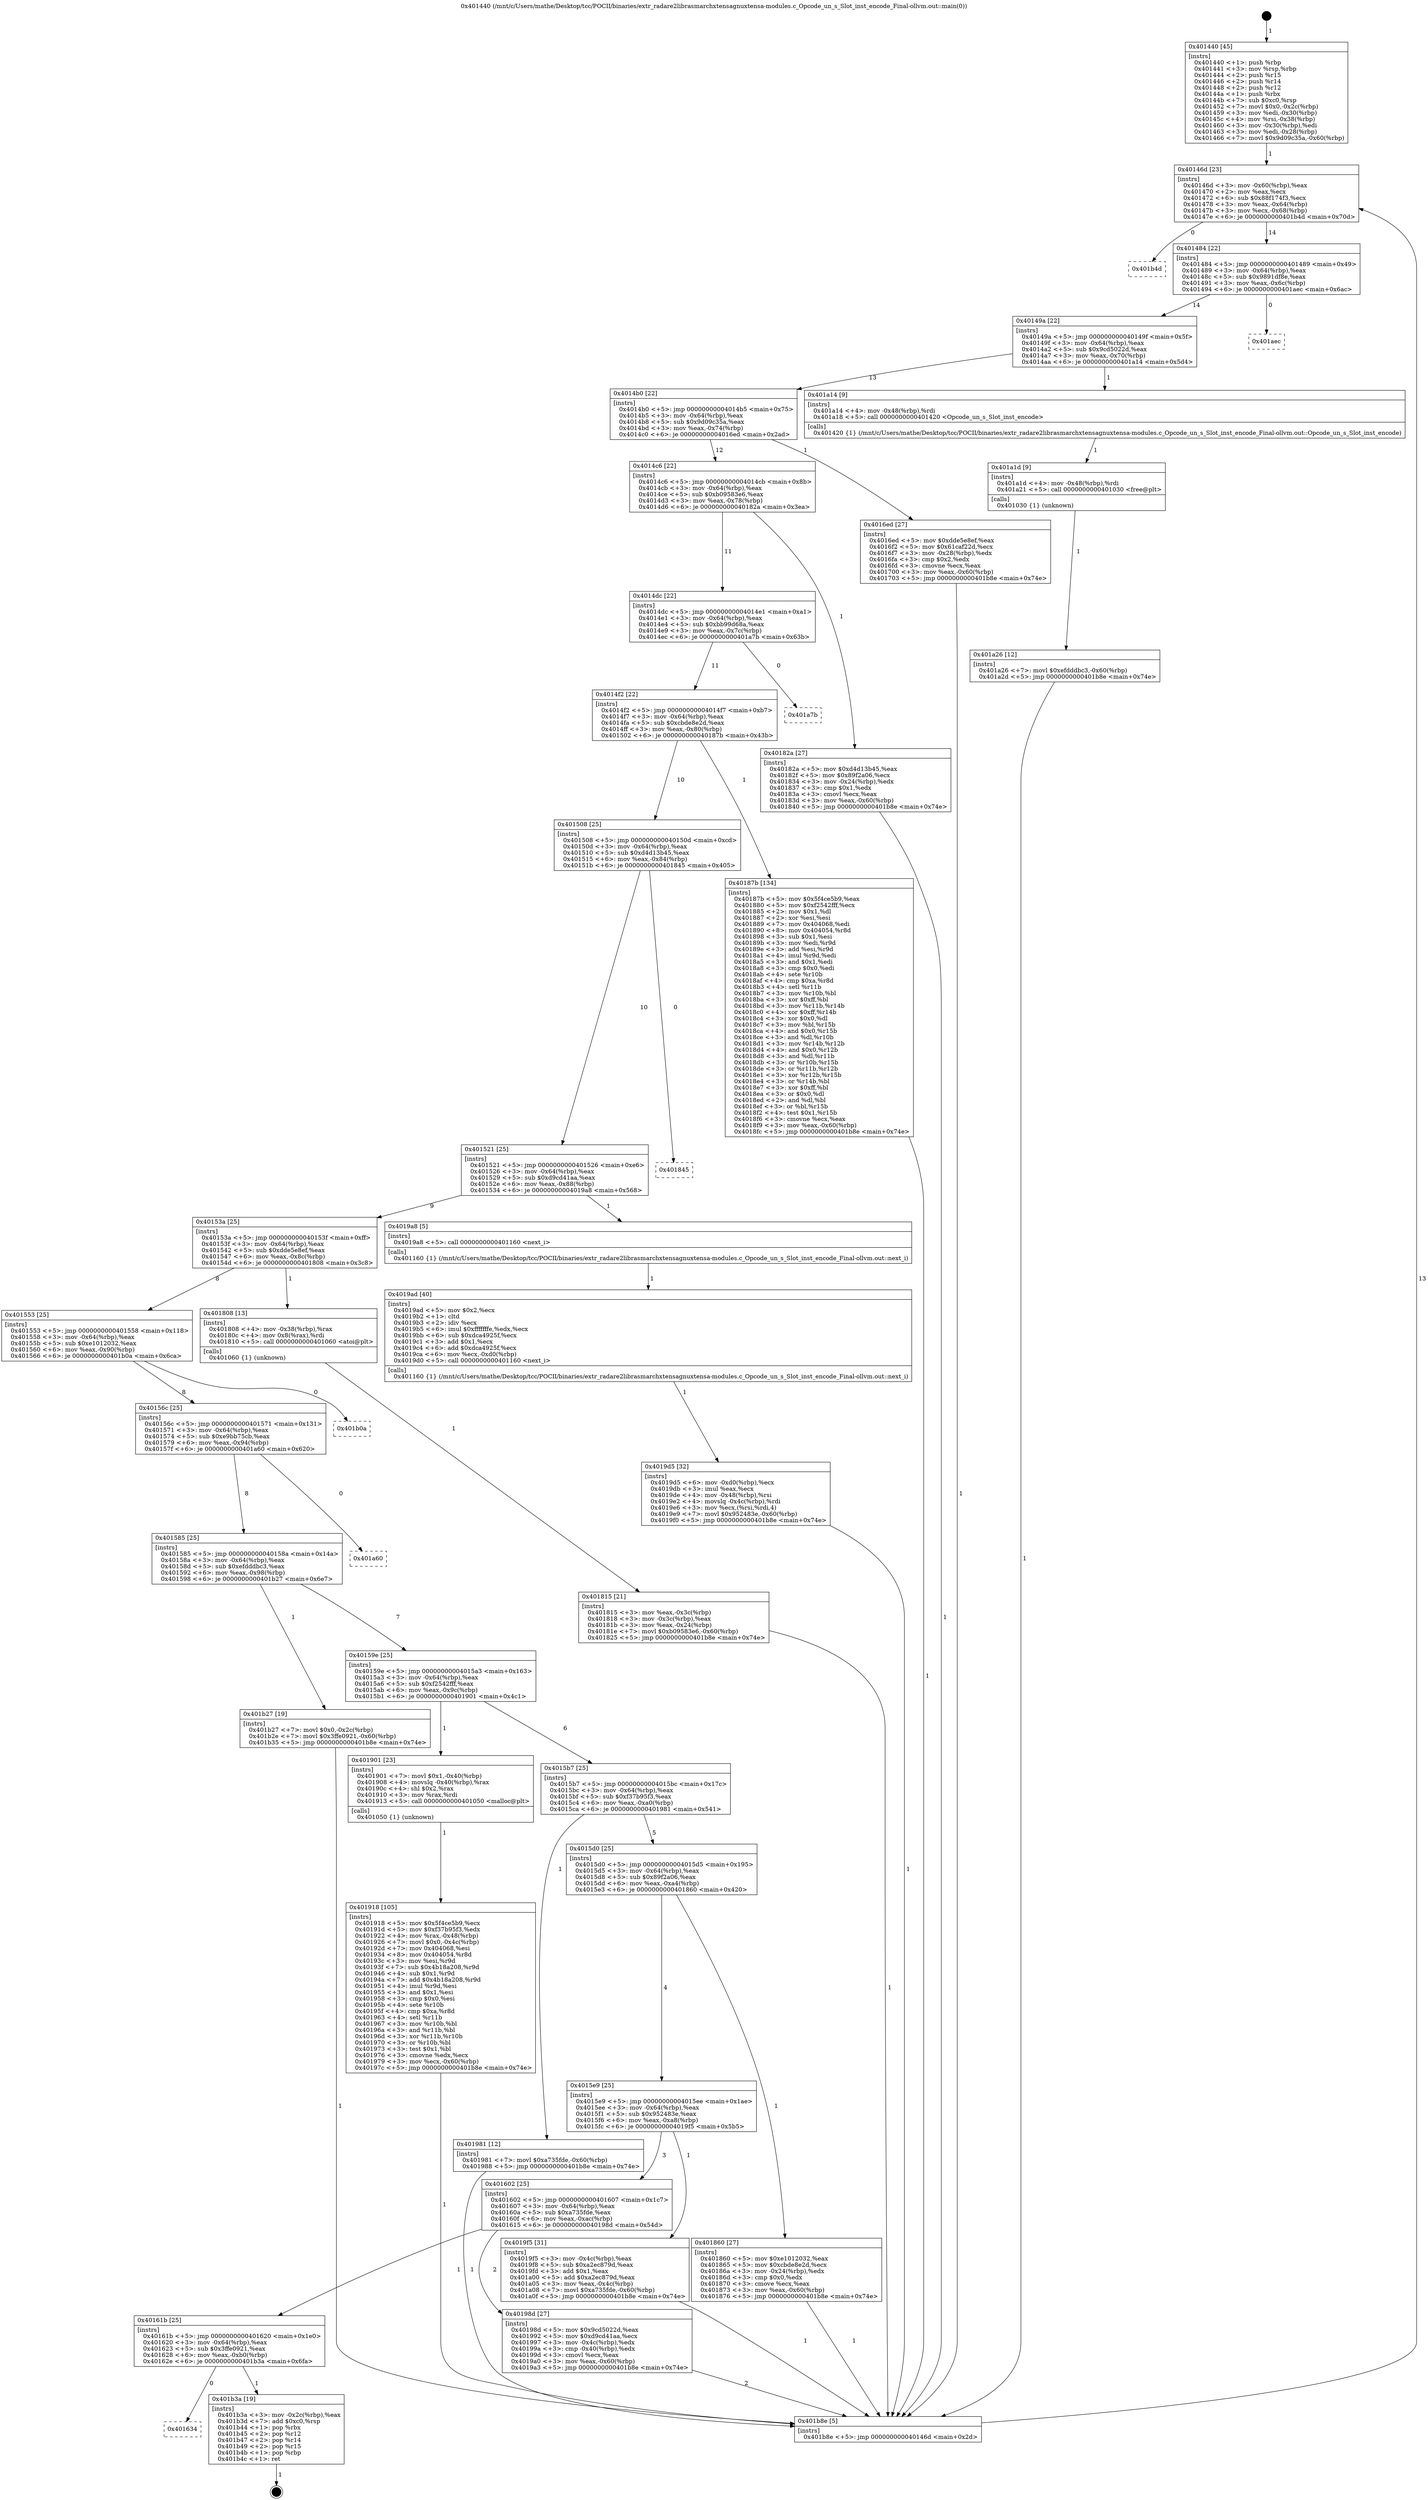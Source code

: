 digraph "0x401440" {
  label = "0x401440 (/mnt/c/Users/mathe/Desktop/tcc/POCII/binaries/extr_radare2librasmarchxtensagnuxtensa-modules.c_Opcode_un_s_Slot_inst_encode_Final-ollvm.out::main(0))"
  labelloc = "t"
  node[shape=record]

  Entry [label="",width=0.3,height=0.3,shape=circle,fillcolor=black,style=filled]
  "0x40146d" [label="{
     0x40146d [23]\l
     | [instrs]\l
     &nbsp;&nbsp;0x40146d \<+3\>: mov -0x60(%rbp),%eax\l
     &nbsp;&nbsp;0x401470 \<+2\>: mov %eax,%ecx\l
     &nbsp;&nbsp;0x401472 \<+6\>: sub $0x88f174f3,%ecx\l
     &nbsp;&nbsp;0x401478 \<+3\>: mov %eax,-0x64(%rbp)\l
     &nbsp;&nbsp;0x40147b \<+3\>: mov %ecx,-0x68(%rbp)\l
     &nbsp;&nbsp;0x40147e \<+6\>: je 0000000000401b4d \<main+0x70d\>\l
  }"]
  "0x401b4d" [label="{
     0x401b4d\l
  }", style=dashed]
  "0x401484" [label="{
     0x401484 [22]\l
     | [instrs]\l
     &nbsp;&nbsp;0x401484 \<+5\>: jmp 0000000000401489 \<main+0x49\>\l
     &nbsp;&nbsp;0x401489 \<+3\>: mov -0x64(%rbp),%eax\l
     &nbsp;&nbsp;0x40148c \<+5\>: sub $0x9891df8e,%eax\l
     &nbsp;&nbsp;0x401491 \<+3\>: mov %eax,-0x6c(%rbp)\l
     &nbsp;&nbsp;0x401494 \<+6\>: je 0000000000401aec \<main+0x6ac\>\l
  }"]
  Exit [label="",width=0.3,height=0.3,shape=circle,fillcolor=black,style=filled,peripheries=2]
  "0x401aec" [label="{
     0x401aec\l
  }", style=dashed]
  "0x40149a" [label="{
     0x40149a [22]\l
     | [instrs]\l
     &nbsp;&nbsp;0x40149a \<+5\>: jmp 000000000040149f \<main+0x5f\>\l
     &nbsp;&nbsp;0x40149f \<+3\>: mov -0x64(%rbp),%eax\l
     &nbsp;&nbsp;0x4014a2 \<+5\>: sub $0x9cd5022d,%eax\l
     &nbsp;&nbsp;0x4014a7 \<+3\>: mov %eax,-0x70(%rbp)\l
     &nbsp;&nbsp;0x4014aa \<+6\>: je 0000000000401a14 \<main+0x5d4\>\l
  }"]
  "0x401634" [label="{
     0x401634\l
  }", style=dashed]
  "0x401a14" [label="{
     0x401a14 [9]\l
     | [instrs]\l
     &nbsp;&nbsp;0x401a14 \<+4\>: mov -0x48(%rbp),%rdi\l
     &nbsp;&nbsp;0x401a18 \<+5\>: call 0000000000401420 \<Opcode_un_s_Slot_inst_encode\>\l
     | [calls]\l
     &nbsp;&nbsp;0x401420 \{1\} (/mnt/c/Users/mathe/Desktop/tcc/POCII/binaries/extr_radare2librasmarchxtensagnuxtensa-modules.c_Opcode_un_s_Slot_inst_encode_Final-ollvm.out::Opcode_un_s_Slot_inst_encode)\l
  }"]
  "0x4014b0" [label="{
     0x4014b0 [22]\l
     | [instrs]\l
     &nbsp;&nbsp;0x4014b0 \<+5\>: jmp 00000000004014b5 \<main+0x75\>\l
     &nbsp;&nbsp;0x4014b5 \<+3\>: mov -0x64(%rbp),%eax\l
     &nbsp;&nbsp;0x4014b8 \<+5\>: sub $0x9d09c35a,%eax\l
     &nbsp;&nbsp;0x4014bd \<+3\>: mov %eax,-0x74(%rbp)\l
     &nbsp;&nbsp;0x4014c0 \<+6\>: je 00000000004016ed \<main+0x2ad\>\l
  }"]
  "0x401b3a" [label="{
     0x401b3a [19]\l
     | [instrs]\l
     &nbsp;&nbsp;0x401b3a \<+3\>: mov -0x2c(%rbp),%eax\l
     &nbsp;&nbsp;0x401b3d \<+7\>: add $0xc0,%rsp\l
     &nbsp;&nbsp;0x401b44 \<+1\>: pop %rbx\l
     &nbsp;&nbsp;0x401b45 \<+2\>: pop %r12\l
     &nbsp;&nbsp;0x401b47 \<+2\>: pop %r14\l
     &nbsp;&nbsp;0x401b49 \<+2\>: pop %r15\l
     &nbsp;&nbsp;0x401b4b \<+1\>: pop %rbp\l
     &nbsp;&nbsp;0x401b4c \<+1\>: ret\l
  }"]
  "0x4016ed" [label="{
     0x4016ed [27]\l
     | [instrs]\l
     &nbsp;&nbsp;0x4016ed \<+5\>: mov $0xdde5e8ef,%eax\l
     &nbsp;&nbsp;0x4016f2 \<+5\>: mov $0x61caf22d,%ecx\l
     &nbsp;&nbsp;0x4016f7 \<+3\>: mov -0x28(%rbp),%edx\l
     &nbsp;&nbsp;0x4016fa \<+3\>: cmp $0x2,%edx\l
     &nbsp;&nbsp;0x4016fd \<+3\>: cmovne %ecx,%eax\l
     &nbsp;&nbsp;0x401700 \<+3\>: mov %eax,-0x60(%rbp)\l
     &nbsp;&nbsp;0x401703 \<+5\>: jmp 0000000000401b8e \<main+0x74e\>\l
  }"]
  "0x4014c6" [label="{
     0x4014c6 [22]\l
     | [instrs]\l
     &nbsp;&nbsp;0x4014c6 \<+5\>: jmp 00000000004014cb \<main+0x8b\>\l
     &nbsp;&nbsp;0x4014cb \<+3\>: mov -0x64(%rbp),%eax\l
     &nbsp;&nbsp;0x4014ce \<+5\>: sub $0xb09583e6,%eax\l
     &nbsp;&nbsp;0x4014d3 \<+3\>: mov %eax,-0x78(%rbp)\l
     &nbsp;&nbsp;0x4014d6 \<+6\>: je 000000000040182a \<main+0x3ea\>\l
  }"]
  "0x401b8e" [label="{
     0x401b8e [5]\l
     | [instrs]\l
     &nbsp;&nbsp;0x401b8e \<+5\>: jmp 000000000040146d \<main+0x2d\>\l
  }"]
  "0x401440" [label="{
     0x401440 [45]\l
     | [instrs]\l
     &nbsp;&nbsp;0x401440 \<+1\>: push %rbp\l
     &nbsp;&nbsp;0x401441 \<+3\>: mov %rsp,%rbp\l
     &nbsp;&nbsp;0x401444 \<+2\>: push %r15\l
     &nbsp;&nbsp;0x401446 \<+2\>: push %r14\l
     &nbsp;&nbsp;0x401448 \<+2\>: push %r12\l
     &nbsp;&nbsp;0x40144a \<+1\>: push %rbx\l
     &nbsp;&nbsp;0x40144b \<+7\>: sub $0xc0,%rsp\l
     &nbsp;&nbsp;0x401452 \<+7\>: movl $0x0,-0x2c(%rbp)\l
     &nbsp;&nbsp;0x401459 \<+3\>: mov %edi,-0x30(%rbp)\l
     &nbsp;&nbsp;0x40145c \<+4\>: mov %rsi,-0x38(%rbp)\l
     &nbsp;&nbsp;0x401460 \<+3\>: mov -0x30(%rbp),%edi\l
     &nbsp;&nbsp;0x401463 \<+3\>: mov %edi,-0x28(%rbp)\l
     &nbsp;&nbsp;0x401466 \<+7\>: movl $0x9d09c35a,-0x60(%rbp)\l
  }"]
  "0x401a26" [label="{
     0x401a26 [12]\l
     | [instrs]\l
     &nbsp;&nbsp;0x401a26 \<+7\>: movl $0xefdddbc3,-0x60(%rbp)\l
     &nbsp;&nbsp;0x401a2d \<+5\>: jmp 0000000000401b8e \<main+0x74e\>\l
  }"]
  "0x40182a" [label="{
     0x40182a [27]\l
     | [instrs]\l
     &nbsp;&nbsp;0x40182a \<+5\>: mov $0xd4d13b45,%eax\l
     &nbsp;&nbsp;0x40182f \<+5\>: mov $0x89f2a06,%ecx\l
     &nbsp;&nbsp;0x401834 \<+3\>: mov -0x24(%rbp),%edx\l
     &nbsp;&nbsp;0x401837 \<+3\>: cmp $0x1,%edx\l
     &nbsp;&nbsp;0x40183a \<+3\>: cmovl %ecx,%eax\l
     &nbsp;&nbsp;0x40183d \<+3\>: mov %eax,-0x60(%rbp)\l
     &nbsp;&nbsp;0x401840 \<+5\>: jmp 0000000000401b8e \<main+0x74e\>\l
  }"]
  "0x4014dc" [label="{
     0x4014dc [22]\l
     | [instrs]\l
     &nbsp;&nbsp;0x4014dc \<+5\>: jmp 00000000004014e1 \<main+0xa1\>\l
     &nbsp;&nbsp;0x4014e1 \<+3\>: mov -0x64(%rbp),%eax\l
     &nbsp;&nbsp;0x4014e4 \<+5\>: sub $0xbb99d68a,%eax\l
     &nbsp;&nbsp;0x4014e9 \<+3\>: mov %eax,-0x7c(%rbp)\l
     &nbsp;&nbsp;0x4014ec \<+6\>: je 0000000000401a7b \<main+0x63b\>\l
  }"]
  "0x401a1d" [label="{
     0x401a1d [9]\l
     | [instrs]\l
     &nbsp;&nbsp;0x401a1d \<+4\>: mov -0x48(%rbp),%rdi\l
     &nbsp;&nbsp;0x401a21 \<+5\>: call 0000000000401030 \<free@plt\>\l
     | [calls]\l
     &nbsp;&nbsp;0x401030 \{1\} (unknown)\l
  }"]
  "0x401a7b" [label="{
     0x401a7b\l
  }", style=dashed]
  "0x4014f2" [label="{
     0x4014f2 [22]\l
     | [instrs]\l
     &nbsp;&nbsp;0x4014f2 \<+5\>: jmp 00000000004014f7 \<main+0xb7\>\l
     &nbsp;&nbsp;0x4014f7 \<+3\>: mov -0x64(%rbp),%eax\l
     &nbsp;&nbsp;0x4014fa \<+5\>: sub $0xcbde8e2d,%eax\l
     &nbsp;&nbsp;0x4014ff \<+3\>: mov %eax,-0x80(%rbp)\l
     &nbsp;&nbsp;0x401502 \<+6\>: je 000000000040187b \<main+0x43b\>\l
  }"]
  "0x4019d5" [label="{
     0x4019d5 [32]\l
     | [instrs]\l
     &nbsp;&nbsp;0x4019d5 \<+6\>: mov -0xd0(%rbp),%ecx\l
     &nbsp;&nbsp;0x4019db \<+3\>: imul %eax,%ecx\l
     &nbsp;&nbsp;0x4019de \<+4\>: mov -0x48(%rbp),%rsi\l
     &nbsp;&nbsp;0x4019e2 \<+4\>: movslq -0x4c(%rbp),%rdi\l
     &nbsp;&nbsp;0x4019e6 \<+3\>: mov %ecx,(%rsi,%rdi,4)\l
     &nbsp;&nbsp;0x4019e9 \<+7\>: movl $0x952483e,-0x60(%rbp)\l
     &nbsp;&nbsp;0x4019f0 \<+5\>: jmp 0000000000401b8e \<main+0x74e\>\l
  }"]
  "0x40187b" [label="{
     0x40187b [134]\l
     | [instrs]\l
     &nbsp;&nbsp;0x40187b \<+5\>: mov $0x5f4ce5b9,%eax\l
     &nbsp;&nbsp;0x401880 \<+5\>: mov $0xf2542fff,%ecx\l
     &nbsp;&nbsp;0x401885 \<+2\>: mov $0x1,%dl\l
     &nbsp;&nbsp;0x401887 \<+2\>: xor %esi,%esi\l
     &nbsp;&nbsp;0x401889 \<+7\>: mov 0x404068,%edi\l
     &nbsp;&nbsp;0x401890 \<+8\>: mov 0x404054,%r8d\l
     &nbsp;&nbsp;0x401898 \<+3\>: sub $0x1,%esi\l
     &nbsp;&nbsp;0x40189b \<+3\>: mov %edi,%r9d\l
     &nbsp;&nbsp;0x40189e \<+3\>: add %esi,%r9d\l
     &nbsp;&nbsp;0x4018a1 \<+4\>: imul %r9d,%edi\l
     &nbsp;&nbsp;0x4018a5 \<+3\>: and $0x1,%edi\l
     &nbsp;&nbsp;0x4018a8 \<+3\>: cmp $0x0,%edi\l
     &nbsp;&nbsp;0x4018ab \<+4\>: sete %r10b\l
     &nbsp;&nbsp;0x4018af \<+4\>: cmp $0xa,%r8d\l
     &nbsp;&nbsp;0x4018b3 \<+4\>: setl %r11b\l
     &nbsp;&nbsp;0x4018b7 \<+3\>: mov %r10b,%bl\l
     &nbsp;&nbsp;0x4018ba \<+3\>: xor $0xff,%bl\l
     &nbsp;&nbsp;0x4018bd \<+3\>: mov %r11b,%r14b\l
     &nbsp;&nbsp;0x4018c0 \<+4\>: xor $0xff,%r14b\l
     &nbsp;&nbsp;0x4018c4 \<+3\>: xor $0x0,%dl\l
     &nbsp;&nbsp;0x4018c7 \<+3\>: mov %bl,%r15b\l
     &nbsp;&nbsp;0x4018ca \<+4\>: and $0x0,%r15b\l
     &nbsp;&nbsp;0x4018ce \<+3\>: and %dl,%r10b\l
     &nbsp;&nbsp;0x4018d1 \<+3\>: mov %r14b,%r12b\l
     &nbsp;&nbsp;0x4018d4 \<+4\>: and $0x0,%r12b\l
     &nbsp;&nbsp;0x4018d8 \<+3\>: and %dl,%r11b\l
     &nbsp;&nbsp;0x4018db \<+3\>: or %r10b,%r15b\l
     &nbsp;&nbsp;0x4018de \<+3\>: or %r11b,%r12b\l
     &nbsp;&nbsp;0x4018e1 \<+3\>: xor %r12b,%r15b\l
     &nbsp;&nbsp;0x4018e4 \<+3\>: or %r14b,%bl\l
     &nbsp;&nbsp;0x4018e7 \<+3\>: xor $0xff,%bl\l
     &nbsp;&nbsp;0x4018ea \<+3\>: or $0x0,%dl\l
     &nbsp;&nbsp;0x4018ed \<+2\>: and %dl,%bl\l
     &nbsp;&nbsp;0x4018ef \<+3\>: or %bl,%r15b\l
     &nbsp;&nbsp;0x4018f2 \<+4\>: test $0x1,%r15b\l
     &nbsp;&nbsp;0x4018f6 \<+3\>: cmovne %ecx,%eax\l
     &nbsp;&nbsp;0x4018f9 \<+3\>: mov %eax,-0x60(%rbp)\l
     &nbsp;&nbsp;0x4018fc \<+5\>: jmp 0000000000401b8e \<main+0x74e\>\l
  }"]
  "0x401508" [label="{
     0x401508 [25]\l
     | [instrs]\l
     &nbsp;&nbsp;0x401508 \<+5\>: jmp 000000000040150d \<main+0xcd\>\l
     &nbsp;&nbsp;0x40150d \<+3\>: mov -0x64(%rbp),%eax\l
     &nbsp;&nbsp;0x401510 \<+5\>: sub $0xd4d13b45,%eax\l
     &nbsp;&nbsp;0x401515 \<+6\>: mov %eax,-0x84(%rbp)\l
     &nbsp;&nbsp;0x40151b \<+6\>: je 0000000000401845 \<main+0x405\>\l
  }"]
  "0x4019ad" [label="{
     0x4019ad [40]\l
     | [instrs]\l
     &nbsp;&nbsp;0x4019ad \<+5\>: mov $0x2,%ecx\l
     &nbsp;&nbsp;0x4019b2 \<+1\>: cltd\l
     &nbsp;&nbsp;0x4019b3 \<+2\>: idiv %ecx\l
     &nbsp;&nbsp;0x4019b5 \<+6\>: imul $0xfffffffe,%edx,%ecx\l
     &nbsp;&nbsp;0x4019bb \<+6\>: sub $0xdca4925f,%ecx\l
     &nbsp;&nbsp;0x4019c1 \<+3\>: add $0x1,%ecx\l
     &nbsp;&nbsp;0x4019c4 \<+6\>: add $0xdca4925f,%ecx\l
     &nbsp;&nbsp;0x4019ca \<+6\>: mov %ecx,-0xd0(%rbp)\l
     &nbsp;&nbsp;0x4019d0 \<+5\>: call 0000000000401160 \<next_i\>\l
     | [calls]\l
     &nbsp;&nbsp;0x401160 \{1\} (/mnt/c/Users/mathe/Desktop/tcc/POCII/binaries/extr_radare2librasmarchxtensagnuxtensa-modules.c_Opcode_un_s_Slot_inst_encode_Final-ollvm.out::next_i)\l
  }"]
  "0x401845" [label="{
     0x401845\l
  }", style=dashed]
  "0x401521" [label="{
     0x401521 [25]\l
     | [instrs]\l
     &nbsp;&nbsp;0x401521 \<+5\>: jmp 0000000000401526 \<main+0xe6\>\l
     &nbsp;&nbsp;0x401526 \<+3\>: mov -0x64(%rbp),%eax\l
     &nbsp;&nbsp;0x401529 \<+5\>: sub $0xd9cd41aa,%eax\l
     &nbsp;&nbsp;0x40152e \<+6\>: mov %eax,-0x88(%rbp)\l
     &nbsp;&nbsp;0x401534 \<+6\>: je 00000000004019a8 \<main+0x568\>\l
  }"]
  "0x40161b" [label="{
     0x40161b [25]\l
     | [instrs]\l
     &nbsp;&nbsp;0x40161b \<+5\>: jmp 0000000000401620 \<main+0x1e0\>\l
     &nbsp;&nbsp;0x401620 \<+3\>: mov -0x64(%rbp),%eax\l
     &nbsp;&nbsp;0x401623 \<+5\>: sub $0x3ffe0921,%eax\l
     &nbsp;&nbsp;0x401628 \<+6\>: mov %eax,-0xb0(%rbp)\l
     &nbsp;&nbsp;0x40162e \<+6\>: je 0000000000401b3a \<main+0x6fa\>\l
  }"]
  "0x4019a8" [label="{
     0x4019a8 [5]\l
     | [instrs]\l
     &nbsp;&nbsp;0x4019a8 \<+5\>: call 0000000000401160 \<next_i\>\l
     | [calls]\l
     &nbsp;&nbsp;0x401160 \{1\} (/mnt/c/Users/mathe/Desktop/tcc/POCII/binaries/extr_radare2librasmarchxtensagnuxtensa-modules.c_Opcode_un_s_Slot_inst_encode_Final-ollvm.out::next_i)\l
  }"]
  "0x40153a" [label="{
     0x40153a [25]\l
     | [instrs]\l
     &nbsp;&nbsp;0x40153a \<+5\>: jmp 000000000040153f \<main+0xff\>\l
     &nbsp;&nbsp;0x40153f \<+3\>: mov -0x64(%rbp),%eax\l
     &nbsp;&nbsp;0x401542 \<+5\>: sub $0xdde5e8ef,%eax\l
     &nbsp;&nbsp;0x401547 \<+6\>: mov %eax,-0x8c(%rbp)\l
     &nbsp;&nbsp;0x40154d \<+6\>: je 0000000000401808 \<main+0x3c8\>\l
  }"]
  "0x40198d" [label="{
     0x40198d [27]\l
     | [instrs]\l
     &nbsp;&nbsp;0x40198d \<+5\>: mov $0x9cd5022d,%eax\l
     &nbsp;&nbsp;0x401992 \<+5\>: mov $0xd9cd41aa,%ecx\l
     &nbsp;&nbsp;0x401997 \<+3\>: mov -0x4c(%rbp),%edx\l
     &nbsp;&nbsp;0x40199a \<+3\>: cmp -0x40(%rbp),%edx\l
     &nbsp;&nbsp;0x40199d \<+3\>: cmovl %ecx,%eax\l
     &nbsp;&nbsp;0x4019a0 \<+3\>: mov %eax,-0x60(%rbp)\l
     &nbsp;&nbsp;0x4019a3 \<+5\>: jmp 0000000000401b8e \<main+0x74e\>\l
  }"]
  "0x401808" [label="{
     0x401808 [13]\l
     | [instrs]\l
     &nbsp;&nbsp;0x401808 \<+4\>: mov -0x38(%rbp),%rax\l
     &nbsp;&nbsp;0x40180c \<+4\>: mov 0x8(%rax),%rdi\l
     &nbsp;&nbsp;0x401810 \<+5\>: call 0000000000401060 \<atoi@plt\>\l
     | [calls]\l
     &nbsp;&nbsp;0x401060 \{1\} (unknown)\l
  }"]
  "0x401553" [label="{
     0x401553 [25]\l
     | [instrs]\l
     &nbsp;&nbsp;0x401553 \<+5\>: jmp 0000000000401558 \<main+0x118\>\l
     &nbsp;&nbsp;0x401558 \<+3\>: mov -0x64(%rbp),%eax\l
     &nbsp;&nbsp;0x40155b \<+5\>: sub $0xe1012032,%eax\l
     &nbsp;&nbsp;0x401560 \<+6\>: mov %eax,-0x90(%rbp)\l
     &nbsp;&nbsp;0x401566 \<+6\>: je 0000000000401b0a \<main+0x6ca\>\l
  }"]
  "0x401815" [label="{
     0x401815 [21]\l
     | [instrs]\l
     &nbsp;&nbsp;0x401815 \<+3\>: mov %eax,-0x3c(%rbp)\l
     &nbsp;&nbsp;0x401818 \<+3\>: mov -0x3c(%rbp),%eax\l
     &nbsp;&nbsp;0x40181b \<+3\>: mov %eax,-0x24(%rbp)\l
     &nbsp;&nbsp;0x40181e \<+7\>: movl $0xb09583e6,-0x60(%rbp)\l
     &nbsp;&nbsp;0x401825 \<+5\>: jmp 0000000000401b8e \<main+0x74e\>\l
  }"]
  "0x401602" [label="{
     0x401602 [25]\l
     | [instrs]\l
     &nbsp;&nbsp;0x401602 \<+5\>: jmp 0000000000401607 \<main+0x1c7\>\l
     &nbsp;&nbsp;0x401607 \<+3\>: mov -0x64(%rbp),%eax\l
     &nbsp;&nbsp;0x40160a \<+5\>: sub $0xa735fde,%eax\l
     &nbsp;&nbsp;0x40160f \<+6\>: mov %eax,-0xac(%rbp)\l
     &nbsp;&nbsp;0x401615 \<+6\>: je 000000000040198d \<main+0x54d\>\l
  }"]
  "0x401b0a" [label="{
     0x401b0a\l
  }", style=dashed]
  "0x40156c" [label="{
     0x40156c [25]\l
     | [instrs]\l
     &nbsp;&nbsp;0x40156c \<+5\>: jmp 0000000000401571 \<main+0x131\>\l
     &nbsp;&nbsp;0x401571 \<+3\>: mov -0x64(%rbp),%eax\l
     &nbsp;&nbsp;0x401574 \<+5\>: sub $0xe9bb75cb,%eax\l
     &nbsp;&nbsp;0x401579 \<+6\>: mov %eax,-0x94(%rbp)\l
     &nbsp;&nbsp;0x40157f \<+6\>: je 0000000000401a60 \<main+0x620\>\l
  }"]
  "0x4019f5" [label="{
     0x4019f5 [31]\l
     | [instrs]\l
     &nbsp;&nbsp;0x4019f5 \<+3\>: mov -0x4c(%rbp),%eax\l
     &nbsp;&nbsp;0x4019f8 \<+5\>: sub $0xa2ec879d,%eax\l
     &nbsp;&nbsp;0x4019fd \<+3\>: add $0x1,%eax\l
     &nbsp;&nbsp;0x401a00 \<+5\>: add $0xa2ec879d,%eax\l
     &nbsp;&nbsp;0x401a05 \<+3\>: mov %eax,-0x4c(%rbp)\l
     &nbsp;&nbsp;0x401a08 \<+7\>: movl $0xa735fde,-0x60(%rbp)\l
     &nbsp;&nbsp;0x401a0f \<+5\>: jmp 0000000000401b8e \<main+0x74e\>\l
  }"]
  "0x401a60" [label="{
     0x401a60\l
  }", style=dashed]
  "0x401585" [label="{
     0x401585 [25]\l
     | [instrs]\l
     &nbsp;&nbsp;0x401585 \<+5\>: jmp 000000000040158a \<main+0x14a\>\l
     &nbsp;&nbsp;0x40158a \<+3\>: mov -0x64(%rbp),%eax\l
     &nbsp;&nbsp;0x40158d \<+5\>: sub $0xefdddbc3,%eax\l
     &nbsp;&nbsp;0x401592 \<+6\>: mov %eax,-0x98(%rbp)\l
     &nbsp;&nbsp;0x401598 \<+6\>: je 0000000000401b27 \<main+0x6e7\>\l
  }"]
  "0x401918" [label="{
     0x401918 [105]\l
     | [instrs]\l
     &nbsp;&nbsp;0x401918 \<+5\>: mov $0x5f4ce5b9,%ecx\l
     &nbsp;&nbsp;0x40191d \<+5\>: mov $0xf37b95f3,%edx\l
     &nbsp;&nbsp;0x401922 \<+4\>: mov %rax,-0x48(%rbp)\l
     &nbsp;&nbsp;0x401926 \<+7\>: movl $0x0,-0x4c(%rbp)\l
     &nbsp;&nbsp;0x40192d \<+7\>: mov 0x404068,%esi\l
     &nbsp;&nbsp;0x401934 \<+8\>: mov 0x404054,%r8d\l
     &nbsp;&nbsp;0x40193c \<+3\>: mov %esi,%r9d\l
     &nbsp;&nbsp;0x40193f \<+7\>: sub $0x4b18a208,%r9d\l
     &nbsp;&nbsp;0x401946 \<+4\>: sub $0x1,%r9d\l
     &nbsp;&nbsp;0x40194a \<+7\>: add $0x4b18a208,%r9d\l
     &nbsp;&nbsp;0x401951 \<+4\>: imul %r9d,%esi\l
     &nbsp;&nbsp;0x401955 \<+3\>: and $0x1,%esi\l
     &nbsp;&nbsp;0x401958 \<+3\>: cmp $0x0,%esi\l
     &nbsp;&nbsp;0x40195b \<+4\>: sete %r10b\l
     &nbsp;&nbsp;0x40195f \<+4\>: cmp $0xa,%r8d\l
     &nbsp;&nbsp;0x401963 \<+4\>: setl %r11b\l
     &nbsp;&nbsp;0x401967 \<+3\>: mov %r10b,%bl\l
     &nbsp;&nbsp;0x40196a \<+3\>: and %r11b,%bl\l
     &nbsp;&nbsp;0x40196d \<+3\>: xor %r11b,%r10b\l
     &nbsp;&nbsp;0x401970 \<+3\>: or %r10b,%bl\l
     &nbsp;&nbsp;0x401973 \<+3\>: test $0x1,%bl\l
     &nbsp;&nbsp;0x401976 \<+3\>: cmovne %edx,%ecx\l
     &nbsp;&nbsp;0x401979 \<+3\>: mov %ecx,-0x60(%rbp)\l
     &nbsp;&nbsp;0x40197c \<+5\>: jmp 0000000000401b8e \<main+0x74e\>\l
  }"]
  "0x401b27" [label="{
     0x401b27 [19]\l
     | [instrs]\l
     &nbsp;&nbsp;0x401b27 \<+7\>: movl $0x0,-0x2c(%rbp)\l
     &nbsp;&nbsp;0x401b2e \<+7\>: movl $0x3ffe0921,-0x60(%rbp)\l
     &nbsp;&nbsp;0x401b35 \<+5\>: jmp 0000000000401b8e \<main+0x74e\>\l
  }"]
  "0x40159e" [label="{
     0x40159e [25]\l
     | [instrs]\l
     &nbsp;&nbsp;0x40159e \<+5\>: jmp 00000000004015a3 \<main+0x163\>\l
     &nbsp;&nbsp;0x4015a3 \<+3\>: mov -0x64(%rbp),%eax\l
     &nbsp;&nbsp;0x4015a6 \<+5\>: sub $0xf2542fff,%eax\l
     &nbsp;&nbsp;0x4015ab \<+6\>: mov %eax,-0x9c(%rbp)\l
     &nbsp;&nbsp;0x4015b1 \<+6\>: je 0000000000401901 \<main+0x4c1\>\l
  }"]
  "0x4015e9" [label="{
     0x4015e9 [25]\l
     | [instrs]\l
     &nbsp;&nbsp;0x4015e9 \<+5\>: jmp 00000000004015ee \<main+0x1ae\>\l
     &nbsp;&nbsp;0x4015ee \<+3\>: mov -0x64(%rbp),%eax\l
     &nbsp;&nbsp;0x4015f1 \<+5\>: sub $0x952483e,%eax\l
     &nbsp;&nbsp;0x4015f6 \<+6\>: mov %eax,-0xa8(%rbp)\l
     &nbsp;&nbsp;0x4015fc \<+6\>: je 00000000004019f5 \<main+0x5b5\>\l
  }"]
  "0x401901" [label="{
     0x401901 [23]\l
     | [instrs]\l
     &nbsp;&nbsp;0x401901 \<+7\>: movl $0x1,-0x40(%rbp)\l
     &nbsp;&nbsp;0x401908 \<+4\>: movslq -0x40(%rbp),%rax\l
     &nbsp;&nbsp;0x40190c \<+4\>: shl $0x2,%rax\l
     &nbsp;&nbsp;0x401910 \<+3\>: mov %rax,%rdi\l
     &nbsp;&nbsp;0x401913 \<+5\>: call 0000000000401050 \<malloc@plt\>\l
     | [calls]\l
     &nbsp;&nbsp;0x401050 \{1\} (unknown)\l
  }"]
  "0x4015b7" [label="{
     0x4015b7 [25]\l
     | [instrs]\l
     &nbsp;&nbsp;0x4015b7 \<+5\>: jmp 00000000004015bc \<main+0x17c\>\l
     &nbsp;&nbsp;0x4015bc \<+3\>: mov -0x64(%rbp),%eax\l
     &nbsp;&nbsp;0x4015bf \<+5\>: sub $0xf37b95f3,%eax\l
     &nbsp;&nbsp;0x4015c4 \<+6\>: mov %eax,-0xa0(%rbp)\l
     &nbsp;&nbsp;0x4015ca \<+6\>: je 0000000000401981 \<main+0x541\>\l
  }"]
  "0x401860" [label="{
     0x401860 [27]\l
     | [instrs]\l
     &nbsp;&nbsp;0x401860 \<+5\>: mov $0xe1012032,%eax\l
     &nbsp;&nbsp;0x401865 \<+5\>: mov $0xcbde8e2d,%ecx\l
     &nbsp;&nbsp;0x40186a \<+3\>: mov -0x24(%rbp),%edx\l
     &nbsp;&nbsp;0x40186d \<+3\>: cmp $0x0,%edx\l
     &nbsp;&nbsp;0x401870 \<+3\>: cmove %ecx,%eax\l
     &nbsp;&nbsp;0x401873 \<+3\>: mov %eax,-0x60(%rbp)\l
     &nbsp;&nbsp;0x401876 \<+5\>: jmp 0000000000401b8e \<main+0x74e\>\l
  }"]
  "0x401981" [label="{
     0x401981 [12]\l
     | [instrs]\l
     &nbsp;&nbsp;0x401981 \<+7\>: movl $0xa735fde,-0x60(%rbp)\l
     &nbsp;&nbsp;0x401988 \<+5\>: jmp 0000000000401b8e \<main+0x74e\>\l
  }"]
  "0x4015d0" [label="{
     0x4015d0 [25]\l
     | [instrs]\l
     &nbsp;&nbsp;0x4015d0 \<+5\>: jmp 00000000004015d5 \<main+0x195\>\l
     &nbsp;&nbsp;0x4015d5 \<+3\>: mov -0x64(%rbp),%eax\l
     &nbsp;&nbsp;0x4015d8 \<+5\>: sub $0x89f2a06,%eax\l
     &nbsp;&nbsp;0x4015dd \<+6\>: mov %eax,-0xa4(%rbp)\l
     &nbsp;&nbsp;0x4015e3 \<+6\>: je 0000000000401860 \<main+0x420\>\l
  }"]
  Entry -> "0x401440" [label=" 1"]
  "0x40146d" -> "0x401b4d" [label=" 0"]
  "0x40146d" -> "0x401484" [label=" 14"]
  "0x401b3a" -> Exit [label=" 1"]
  "0x401484" -> "0x401aec" [label=" 0"]
  "0x401484" -> "0x40149a" [label=" 14"]
  "0x40161b" -> "0x401634" [label=" 0"]
  "0x40149a" -> "0x401a14" [label=" 1"]
  "0x40149a" -> "0x4014b0" [label=" 13"]
  "0x40161b" -> "0x401b3a" [label=" 1"]
  "0x4014b0" -> "0x4016ed" [label=" 1"]
  "0x4014b0" -> "0x4014c6" [label=" 12"]
  "0x4016ed" -> "0x401b8e" [label=" 1"]
  "0x401440" -> "0x40146d" [label=" 1"]
  "0x401b8e" -> "0x40146d" [label=" 13"]
  "0x401b27" -> "0x401b8e" [label=" 1"]
  "0x4014c6" -> "0x40182a" [label=" 1"]
  "0x4014c6" -> "0x4014dc" [label=" 11"]
  "0x401a26" -> "0x401b8e" [label=" 1"]
  "0x4014dc" -> "0x401a7b" [label=" 0"]
  "0x4014dc" -> "0x4014f2" [label=" 11"]
  "0x401a1d" -> "0x401a26" [label=" 1"]
  "0x4014f2" -> "0x40187b" [label=" 1"]
  "0x4014f2" -> "0x401508" [label=" 10"]
  "0x401a14" -> "0x401a1d" [label=" 1"]
  "0x401508" -> "0x401845" [label=" 0"]
  "0x401508" -> "0x401521" [label=" 10"]
  "0x4019f5" -> "0x401b8e" [label=" 1"]
  "0x401521" -> "0x4019a8" [label=" 1"]
  "0x401521" -> "0x40153a" [label=" 9"]
  "0x4019d5" -> "0x401b8e" [label=" 1"]
  "0x40153a" -> "0x401808" [label=" 1"]
  "0x40153a" -> "0x401553" [label=" 8"]
  "0x401808" -> "0x401815" [label=" 1"]
  "0x401815" -> "0x401b8e" [label=" 1"]
  "0x40182a" -> "0x401b8e" [label=" 1"]
  "0x4019ad" -> "0x4019d5" [label=" 1"]
  "0x401553" -> "0x401b0a" [label=" 0"]
  "0x401553" -> "0x40156c" [label=" 8"]
  "0x40198d" -> "0x401b8e" [label=" 2"]
  "0x40156c" -> "0x401a60" [label=" 0"]
  "0x40156c" -> "0x401585" [label=" 8"]
  "0x401602" -> "0x40161b" [label=" 1"]
  "0x401585" -> "0x401b27" [label=" 1"]
  "0x401585" -> "0x40159e" [label=" 7"]
  "0x4019a8" -> "0x4019ad" [label=" 1"]
  "0x40159e" -> "0x401901" [label=" 1"]
  "0x40159e" -> "0x4015b7" [label=" 6"]
  "0x4015e9" -> "0x401602" [label=" 3"]
  "0x4015b7" -> "0x401981" [label=" 1"]
  "0x4015b7" -> "0x4015d0" [label=" 5"]
  "0x4015e9" -> "0x4019f5" [label=" 1"]
  "0x4015d0" -> "0x401860" [label=" 1"]
  "0x4015d0" -> "0x4015e9" [label=" 4"]
  "0x401860" -> "0x401b8e" [label=" 1"]
  "0x40187b" -> "0x401b8e" [label=" 1"]
  "0x401901" -> "0x401918" [label=" 1"]
  "0x401918" -> "0x401b8e" [label=" 1"]
  "0x401981" -> "0x401b8e" [label=" 1"]
  "0x401602" -> "0x40198d" [label=" 2"]
}
